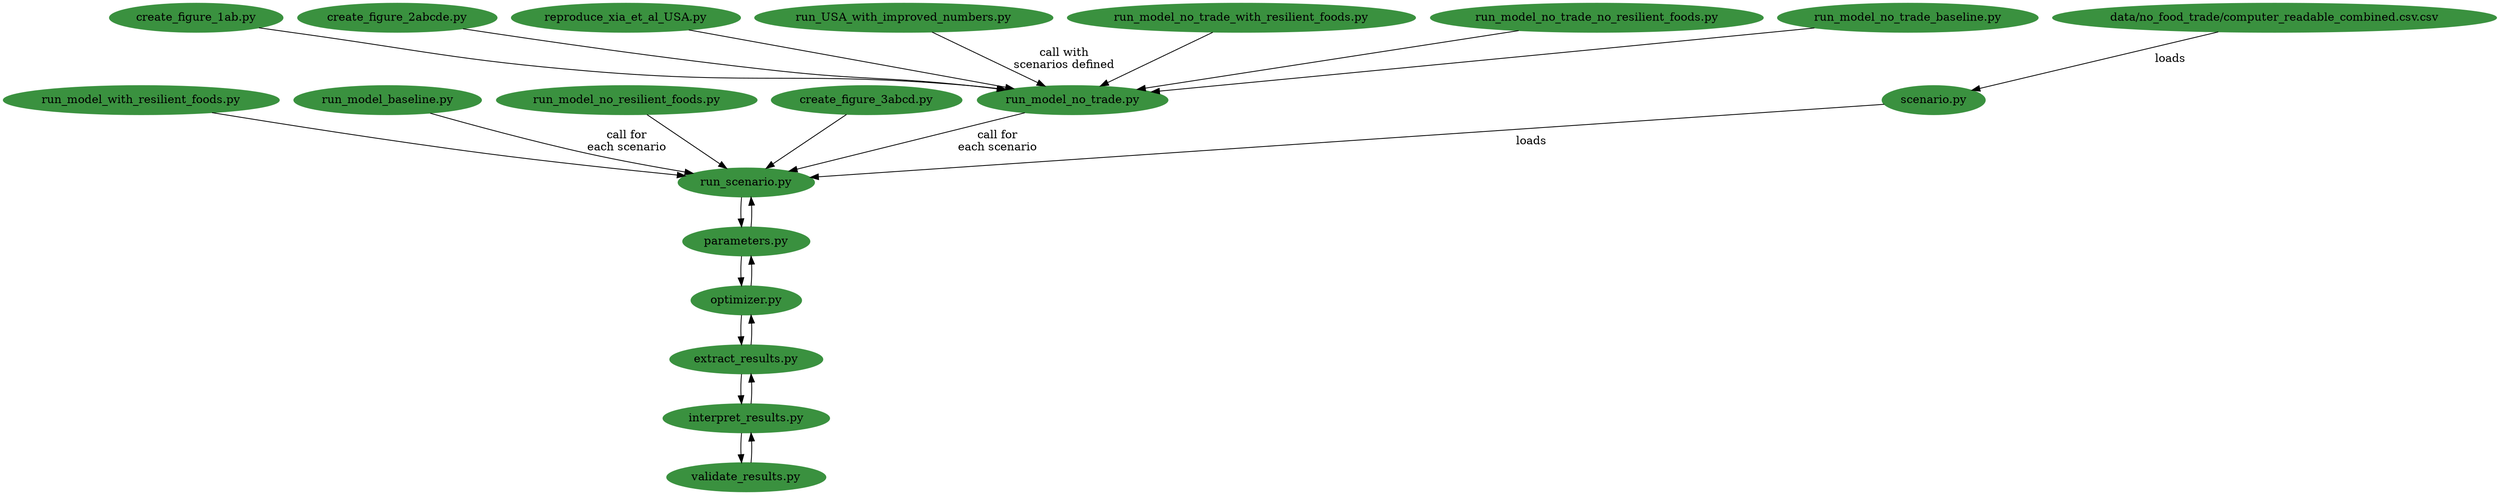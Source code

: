 digraph ModelOverview{
    // Things relationg to run_scenario.py
    model_res_food[label="run_model_with_resilient_foods.py", style="filled", color="#3A913F"]
    model_base[label="run_model_baseline.py", style="filled", color="#3A913F"]
    model_no_res_food[label="run_model_no_resilient_foods.py", style="filled", color="#3A913F"]
    figure_3abcd[label="create_figure_3abcd.py", style="filled", color="#3A913F"]
    run_scenario[label="run_scenario.py", style="filled", color="#3A913F"]
    // make connections to run_scenario.py
    model_res_food -> run_scenario
    model_base -> run_scenario [label="call for\neach scenario"]
    model_no_res_food -> run_scenario
    figure_3abcd -> run_scenario

    //things relating to run_model_no_trade.py
    create_figure_1ab[label="create_figure_1ab.py", style="filled", color="#3A913F"]
    create_figure_2abcde[label="create_figure_2abcde.py", style="filled", color="#3A913F"]
    reproduce_xia_et_al_USA[label="reproduce_xia_et_al_USA.py", style="filled", color="#3A913F"]
    run_USA_with_improved_numbers[label="run_USA_with_improved_numbers.py", style="filled", color="#3A913F"]
    run_model_no_trade_with_resilient_foods[label="run_model_no_trade_with_resilient_foods.py", style="filled", color="#3A913F"]
    run_model_no_trade_no_resilient_foods[label="run_model_no_trade_no_resilient_foods.py", style="filled", color="#3A913F"]
    run_model_no_trade_baseline[label="run_model_no_trade_baseline.py", style="filled", color="#3A913F"]
    run_model_no_trade[label="run_model_no_trade.py", style="filled", color="#3A913F"]
    // make connections to run_model_no_trade.py
    create_figure_1ab -> run_model_no_trade
    create_figure_2abcde -> run_model_no_trade
    reproduce_xia_et_al_USA -> run_model_no_trade
    run_USA_with_improved_numbers -> run_model_no_trade[label="call with\nscenarios defined"]
    run_model_no_trade_with_resilient_foods -> run_model_no_trade
    run_model_no_trade_no_resilient_foods -> run_model_no_trade
    run_model_no_trade_baseline -> run_model_no_trade

    run_model_no_trade -> run_scenario[label="call for\neach scenario"]

    //load data
    data_no_food_trade_computer_readable_combined[label="data/no_food_trade/computer_readable_combined.csv.csv", style="filled", color="#3A913F"]
    scenario[label="scenario.py", style="filled", color="#3A913F"]
    data_no_food_trade_computer_readable_combined -> scenario[label="loads"]

    //load scenarios
    scenario -> run_scenario[label="loads"]

    //run the model
    parameters[label="parameters.py", style="filled", color="#3A913F"]
    optimizer[label="optimizer.py", style="filled", color="#3A913F"]
    extract_results[label="extract_results.py", style="filled", color="#3A913F"]
    interpret_results[label="interpret_results.py", style="filled", color="#3A913F"]
    validate_results[label="validate_results.py", style="filled", color="#3A913F"]
    run_scenario -> parameters
    parameters -> optimizer
    optimizer -> extract_results
    extract_results -> interpret_results
    interpret_results -> validate_results
    validate_results -> interpret_results
    interpret_results -> extract_results
    extract_results -> optimizer
    optimizer -> parameters
    parameters -> run_scenario
}